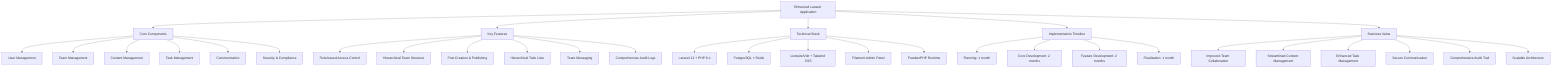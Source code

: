 %%{init: {'theme': 'default', 'themeVariables': { 'primaryColor': '#f5f5f5', 'primaryTextColor': '#333333', 'primaryBorderColor': '#cccccc', 'lineColor': '#666666', 'secondaryColor': '#f0f0f0', 'tertiaryColor': '#ffffff' }}}%%
flowchart TD
    A[Enhanced Laravel Application] --> B[Core Components]
    A --> C[Key Features]
    A --> D[Technical Stack]
    A --> E[Implementation Timeline]
    A --> F[Business Value]
    
    B --> B1[User Management]
    B --> B2[Team Management]
    B --> B3[Content Management]
    B --> B4[Task Management]
    B --> B5[Communication]
    B --> B6[Security & Compliance]
    
    C --> C1[Role-based Access Control]
    C --> C2[Hierarchical Team Structure]
    C --> C3[Post Creation & Publishing]
    C --> C4[Hierarchical Todo Lists]
    C --> C5[Team Messaging]
    C --> C6[Comprehensive Audit Logs]
    
    D --> D1[Laravel 12 + PHP 8.4]
    D --> D2[PostgreSQL + Redis]
    D --> D3[Livewire/Volt + Tailwind CSS]
    D --> D4[Filament Admin Panel]
    D --> D5[FrankenPHP Runtime]
    
    E --> E1[Planning: 1 month]
    E --> E2[Core Development: 2 months]
    E --> E3[Feature Development: 2 months]
    E --> E4[Finalization: 1 month]
    
    F --> F1[Improved Team Collaboration]
    F --> F2[Streamlined Content Management]
    F --> F3[Enhanced Task Management]
    F --> F4[Secure Communication]
    F --> F5[Comprehensive Audit Trail]
    F --> F6[Scalable Architecture]
